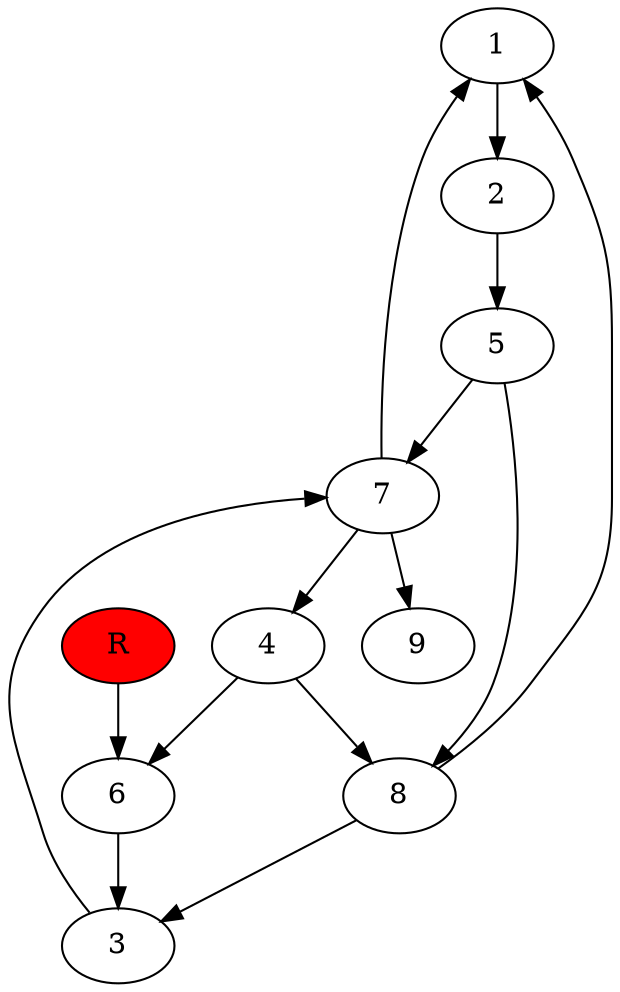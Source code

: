 digraph prb40993 {
	1
	2
	3
	4
	5
	6
	7
	8
	R [fillcolor="#ff0000" style=filled]
	1 -> 2
	2 -> 5
	3 -> 7
	4 -> 6
	4 -> 8
	5 -> 7
	5 -> 8
	6 -> 3
	7 -> 1
	7 -> 4
	7 -> 9
	8 -> 1
	8 -> 3
	R -> 6
}
